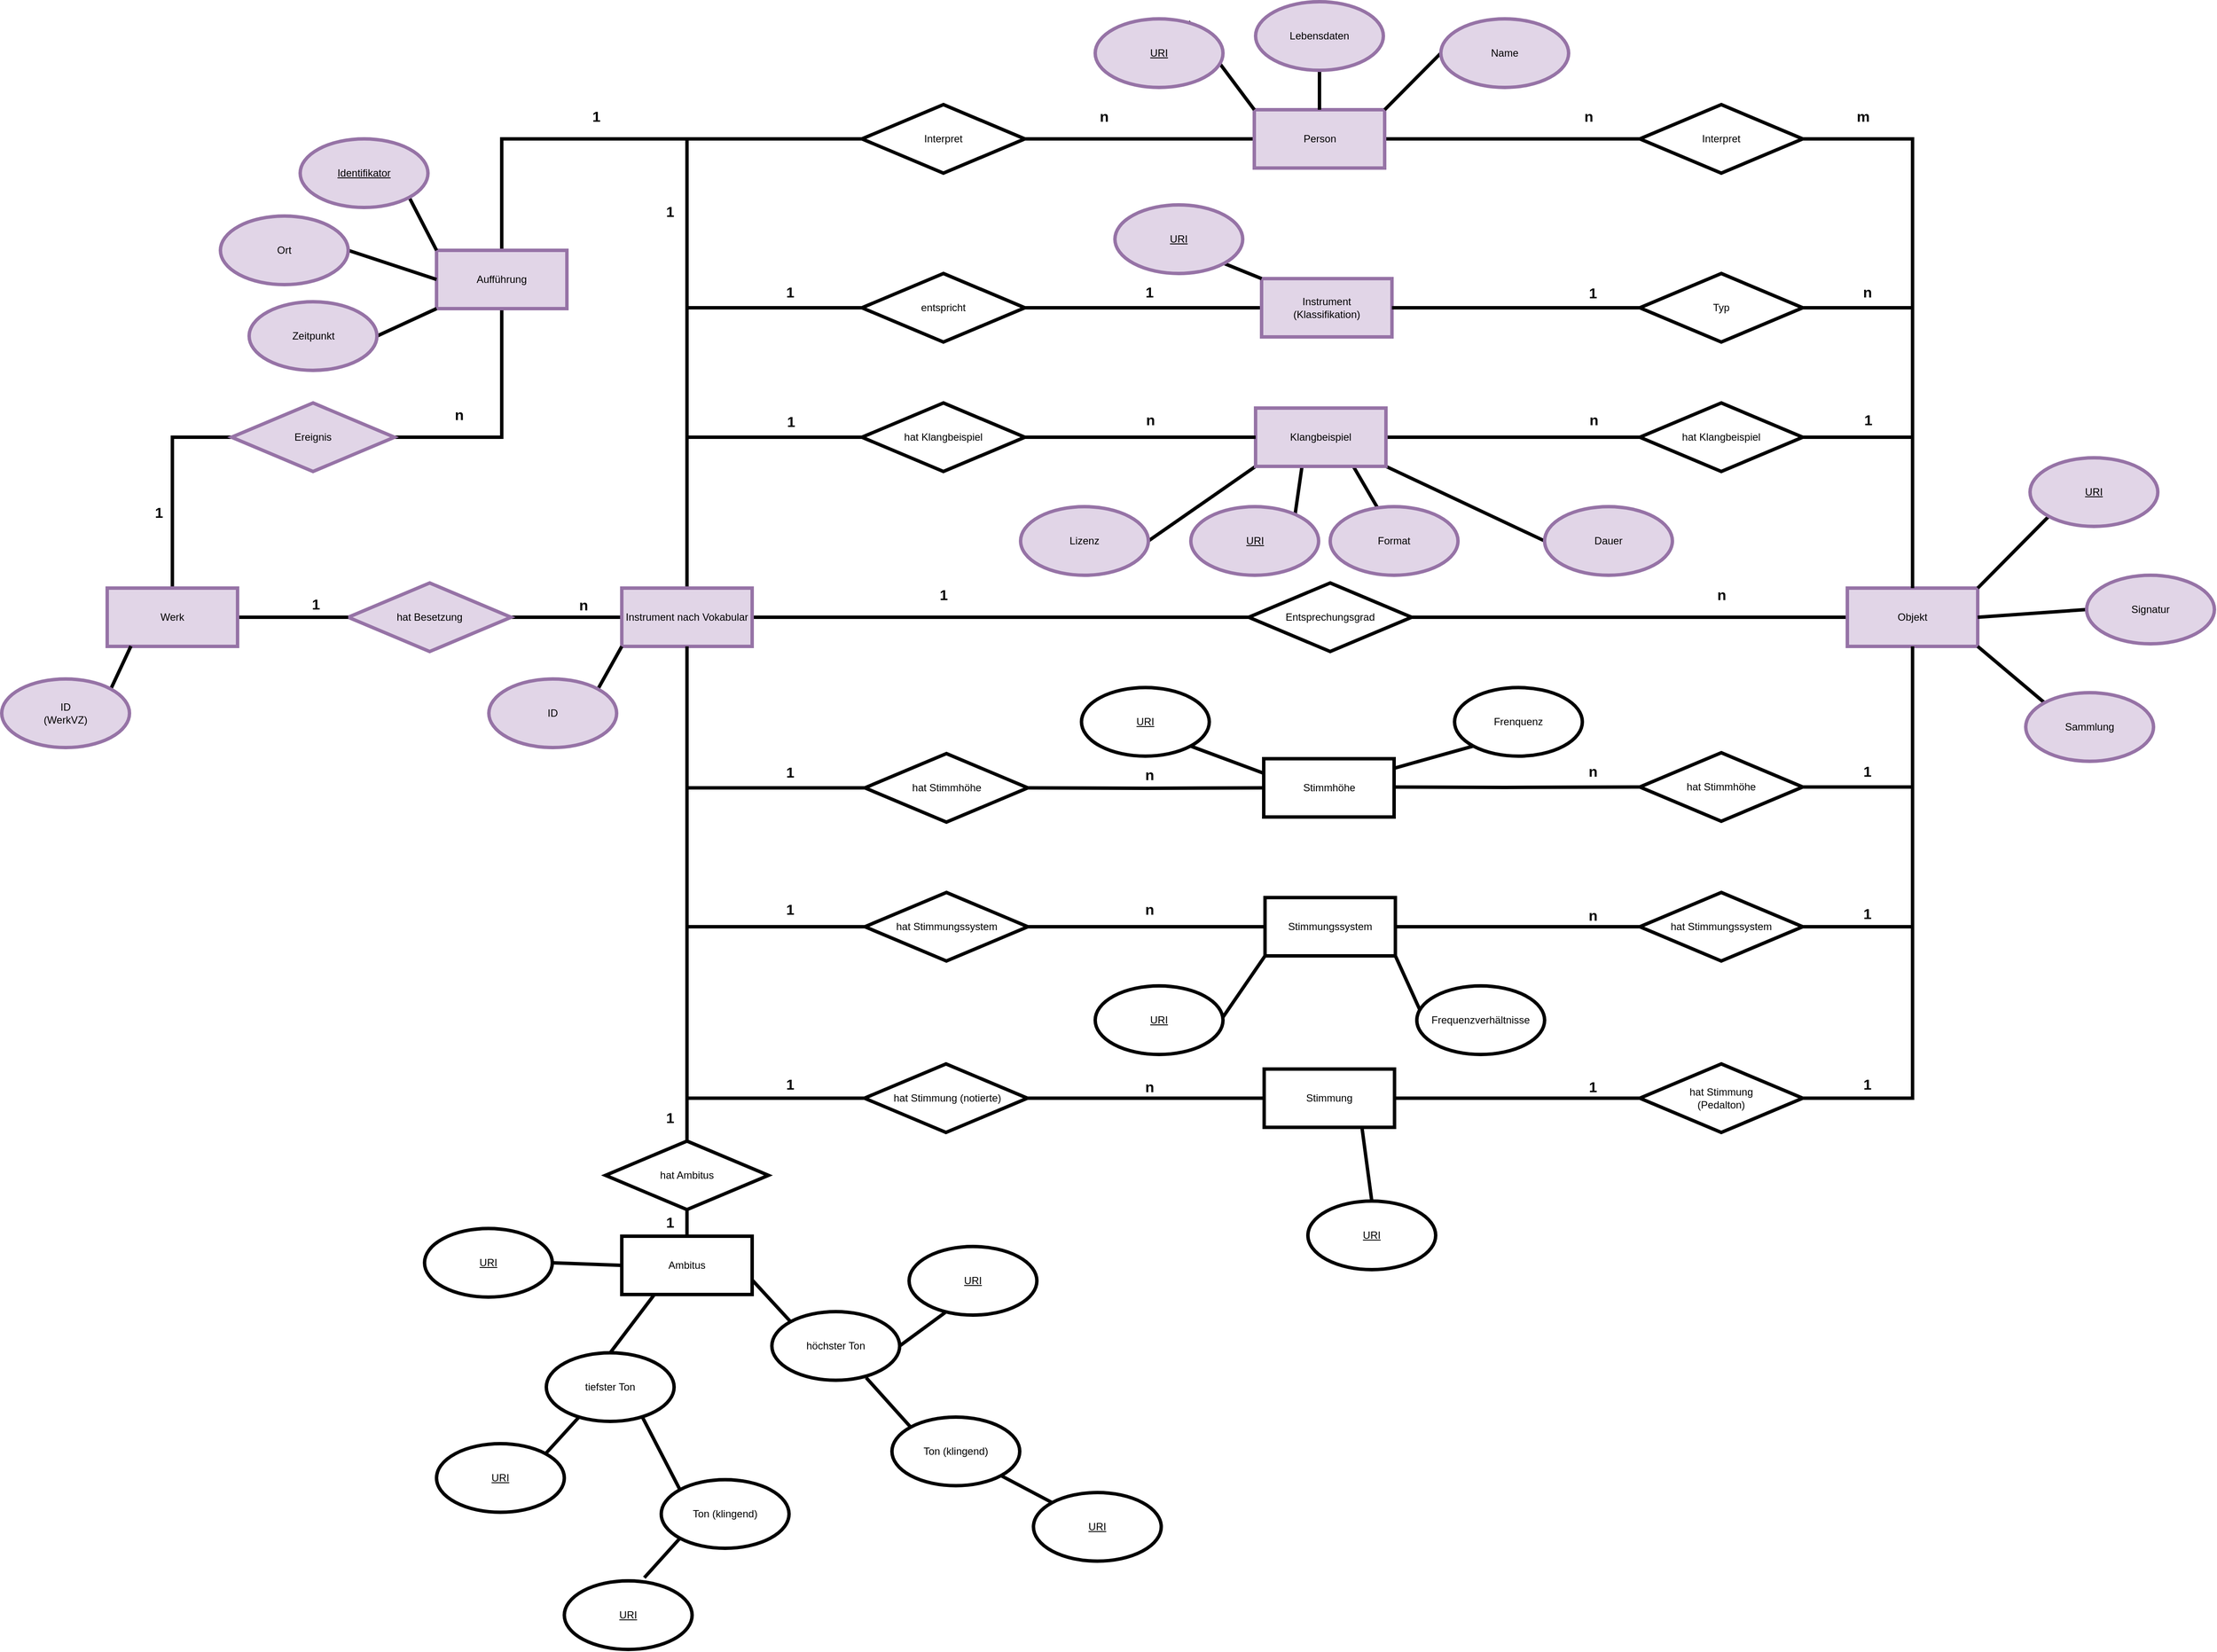 <mxfile version="13.5.8" type="device"><diagram id="0" name="Page-1"><mxGraphModel dx="1773" dy="1797" grid="1" gridSize="10" guides="1" tooltips="1" connect="1" arrows="0" fold="1" page="1" pageScale="1" pageWidth="827" pageHeight="1169" math="0" shadow="0"><root><mxCell id="0"/><mxCell id="1" parent="0"/><mxCell id="m6ph0pmmL7J3zKuTAGov-68" style="edgeStyle=orthogonalEdgeStyle;rounded=0;orthogonalLoop=1;jettySize=auto;html=1;exitX=1;exitY=0.5;exitDx=0;exitDy=0;entryX=0;entryY=0.5;entryDx=0;entryDy=0;endArrow=none;endFill=0;strokeWidth=4;" parent="1" source="m6ph0pmmL7J3zKuTAGov-38" target="m6ph0pmmL7J3zKuTAGov-53" edge="1"><mxGeometry relative="1" as="geometry"><mxPoint x="216" y="238" as="sourcePoint"/></mxGeometry></mxCell><mxCell id="m6ph0pmmL7J3zKuTAGov-38" value="hat Besetzung" style="rhombus;whiteSpace=wrap;html=1;strokeWidth=4;fillColor=#e1d5e7;strokeColor=#9673a6;" parent="1" vertex="1"><mxGeometry x="-134" y="198" width="190" height="80" as="geometry"/></mxCell><mxCell id="m6ph0pmmL7J3zKuTAGov-72" style="edgeStyle=orthogonalEdgeStyle;rounded=0;orthogonalLoop=1;jettySize=auto;html=1;exitX=1;exitY=0.5;exitDx=0;exitDy=0;entryX=0;entryY=0.5;entryDx=0;entryDy=0;endArrow=none;endFill=0;strokeWidth=4;" parent="1" source="m6ph0pmmL7J3zKuTAGov-44" target="m6ph0pmmL7J3zKuTAGov-56" edge="1"><mxGeometry relative="1" as="geometry"/></mxCell><mxCell id="m6ph0pmmL7J3zKuTAGov-44" value="Interpret" style="rhombus;whiteSpace=wrap;html=1;strokeWidth=4;" parent="1" vertex="1"><mxGeometry x="465" y="-360" width="190" height="80" as="geometry"/></mxCell><mxCell id="m6ph0pmmL7J3zKuTAGov-74" style="edgeStyle=orthogonalEdgeStyle;rounded=0;orthogonalLoop=1;jettySize=auto;html=1;exitX=1;exitY=0.5;exitDx=0;exitDy=0;entryX=0;entryY=0.5;entryDx=0;entryDy=0;endArrow=none;endFill=0;strokeWidth=4;" parent="1" source="m6ph0pmmL7J3zKuTAGov-46" target="m6ph0pmmL7J3zKuTAGov-52" edge="1"><mxGeometry relative="1" as="geometry"/></mxCell><mxCell id="m6ph0pmmL7J3zKuTAGov-46" value="entspricht" style="rhombus;whiteSpace=wrap;html=1;strokeWidth=4;" parent="1" vertex="1"><mxGeometry x="465" y="-163" width="190" height="80" as="geometry"/></mxCell><mxCell id="m6ph0pmmL7J3zKuTAGov-62" style="edgeStyle=orthogonalEdgeStyle;rounded=0;orthogonalLoop=1;jettySize=auto;html=1;exitX=0;exitY=0.5;exitDx=0;exitDy=0;entryX=1;entryY=0.5;entryDx=0;entryDy=0;endArrow=none;endFill=0;strokeWidth=4;" parent="1" source="m6ph0pmmL7J3zKuTAGov-47" target="m6ph0pmmL7J3zKuTAGov-53" edge="1"><mxGeometry relative="1" as="geometry"/></mxCell><mxCell id="m6ph0pmmL7J3zKuTAGov-63" style="edgeStyle=orthogonalEdgeStyle;rounded=0;orthogonalLoop=1;jettySize=auto;html=1;exitX=1;exitY=0.5;exitDx=0;exitDy=0;entryX=0;entryY=0.5;entryDx=0;entryDy=0;endArrow=none;endFill=0;strokeWidth=4;" parent="1" source="m6ph0pmmL7J3zKuTAGov-47" target="m6ph0pmmL7J3zKuTAGov-51" edge="1"><mxGeometry relative="1" as="geometry"><mxPoint x="1333" y="238" as="sourcePoint"/></mxGeometry></mxCell><mxCell id="m6ph0pmmL7J3zKuTAGov-47" value="Entsprechungsgrad" style="rhombus;whiteSpace=wrap;html=1;strokeWidth=4;" parent="1" vertex="1"><mxGeometry x="916" y="198" width="190" height="80" as="geometry"/></mxCell><mxCell id="m6ph0pmmL7J3zKuTAGov-67" style="edgeStyle=orthogonalEdgeStyle;rounded=0;orthogonalLoop=1;jettySize=auto;html=1;exitX=1;exitY=0.5;exitDx=0;exitDy=0;entryX=0;entryY=0.5;entryDx=0;entryDy=0;endArrow=none;endFill=0;strokeWidth=4;" parent="1" source="m6ph0pmmL7J3zKuTAGov-50" target="m6ph0pmmL7J3zKuTAGov-38" edge="1"><mxGeometry relative="1" as="geometry"/></mxCell><mxCell id="Y8khc2EA3Mad9_BCeof_-4" style="edgeStyle=orthogonalEdgeStyle;rounded=0;orthogonalLoop=1;jettySize=auto;html=1;exitX=0.5;exitY=0;exitDx=0;exitDy=0;entryX=0;entryY=0.5;entryDx=0;entryDy=0;endArrow=none;endFill=0;strokeWidth=4;" parent="1" source="m6ph0pmmL7J3zKuTAGov-50" target="Y8khc2EA3Mad9_BCeof_-1" edge="1"><mxGeometry relative="1" as="geometry"/></mxCell><mxCell id="m6ph0pmmL7J3zKuTAGov-50" value="Werk" style="rounded=0;whiteSpace=wrap;html=1;strokeWidth=4;fillColor=#e1d5e7;strokeColor=#9673a6;" parent="1" vertex="1"><mxGeometry x="-415" y="204" width="152" height="68" as="geometry"/></mxCell><mxCell id="m6ph0pmmL7J3zKuTAGov-69" style="edgeStyle=orthogonalEdgeStyle;rounded=0;orthogonalLoop=1;jettySize=auto;html=1;exitX=0.5;exitY=0;exitDx=0;exitDy=0;entryX=1;entryY=0.5;entryDx=0;entryDy=0;endArrow=none;endFill=0;strokeWidth=4;" parent="1" source="m6ph0pmmL7J3zKuTAGov-51" target="m6ph0pmmL7J3zKuTAGov-55" edge="1"><mxGeometry relative="1" as="geometry"/></mxCell><mxCell id="m6ph0pmmL7J3zKuTAGov-51" value="Objekt" style="rounded=0;whiteSpace=wrap;html=1;strokeWidth=4;fillColor=#E1D5E7;strokeColor=#9673A6;" parent="1" vertex="1"><mxGeometry x="1614" y="204" width="152" height="68" as="geometry"/></mxCell><mxCell id="m6ph0pmmL7J3zKuTAGov-52" value="Instrument &lt;br&gt;(Klassifikation)" style="rounded=0;whiteSpace=wrap;html=1;strokeWidth=4;fillColor=#e1d5e7;strokeColor=#9673a6;" parent="1" vertex="1"><mxGeometry x="931" y="-157" width="152" height="68" as="geometry"/></mxCell><mxCell id="m6ph0pmmL7J3zKuTAGov-71" style="edgeStyle=orthogonalEdgeStyle;rounded=0;orthogonalLoop=1;jettySize=auto;html=1;exitX=0.5;exitY=0;exitDx=0;exitDy=0;entryX=0;entryY=0.5;entryDx=0;entryDy=0;endArrow=none;endFill=0;strokeWidth=4;" parent="1" source="m6ph0pmmL7J3zKuTAGov-53" target="m6ph0pmmL7J3zKuTAGov-44" edge="1"><mxGeometry relative="1" as="geometry"/></mxCell><mxCell id="m6ph0pmmL7J3zKuTAGov-73" style="edgeStyle=orthogonalEdgeStyle;rounded=0;orthogonalLoop=1;jettySize=auto;html=1;exitX=0.5;exitY=0;exitDx=0;exitDy=0;endArrow=none;endFill=0;entryX=0;entryY=0.5;entryDx=0;entryDy=0;strokeWidth=4;" parent="1" source="m6ph0pmmL7J3zKuTAGov-53" target="m6ph0pmmL7J3zKuTAGov-46" edge="1"><mxGeometry relative="1" as="geometry"><mxPoint x="299" y="61" as="targetPoint"/></mxGeometry></mxCell><mxCell id="m6ph0pmmL7J3zKuTAGov-75" style="edgeStyle=orthogonalEdgeStyle;rounded=0;orthogonalLoop=1;jettySize=auto;html=1;exitX=0.5;exitY=0;exitDx=0;exitDy=0;entryX=0;entryY=0.5;entryDx=0;entryDy=0;endArrow=none;endFill=0;strokeWidth=4;" parent="1" source="m6ph0pmmL7J3zKuTAGov-53" target="m6ph0pmmL7J3zKuTAGov-59" edge="1"><mxGeometry relative="1" as="geometry"/></mxCell><mxCell id="m6ph0pmmL7J3zKuTAGov-92" style="edgeStyle=orthogonalEdgeStyle;rounded=0;orthogonalLoop=1;jettySize=auto;html=1;exitX=0.5;exitY=1;exitDx=0;exitDy=0;entryX=0;entryY=0.5;entryDx=0;entryDy=0;endArrow=none;endFill=0;strokeWidth=4;" parent="1" source="m6ph0pmmL7J3zKuTAGov-53" target="m6ph0pmmL7J3zKuTAGov-88" edge="1"><mxGeometry relative="1" as="geometry"/></mxCell><mxCell id="m6ph0pmmL7J3zKuTAGov-103" style="edgeStyle=orthogonalEdgeStyle;rounded=0;orthogonalLoop=1;jettySize=auto;html=1;exitX=0.5;exitY=1;exitDx=0;exitDy=0;entryX=0;entryY=0.5;entryDx=0;entryDy=0;endArrow=none;endFill=0;strokeWidth=4;" parent="1" source="m6ph0pmmL7J3zKuTAGov-53" target="m6ph0pmmL7J3zKuTAGov-91" edge="1"><mxGeometry relative="1" as="geometry"/></mxCell><mxCell id="m6ph0pmmL7J3zKuTAGov-53" value="Instrument nach Vokabular" style="rounded=0;whiteSpace=wrap;html=1;strokeWidth=4;fillColor=#e1d5e7;strokeColor=#9673a6;" parent="1" vertex="1"><mxGeometry x="185" y="204" width="152" height="68" as="geometry"/></mxCell><mxCell id="m6ph0pmmL7J3zKuTAGov-70" style="edgeStyle=orthogonalEdgeStyle;rounded=0;orthogonalLoop=1;jettySize=auto;html=1;exitX=0;exitY=0.5;exitDx=0;exitDy=0;entryX=1;entryY=0.5;entryDx=0;entryDy=0;endArrow=none;endFill=0;strokeWidth=4;" parent="1" source="m6ph0pmmL7J3zKuTAGov-55" target="m6ph0pmmL7J3zKuTAGov-56" edge="1"><mxGeometry relative="1" as="geometry"/></mxCell><mxCell id="m6ph0pmmL7J3zKuTAGov-55" value="Interpret" style="rhombus;whiteSpace=wrap;html=1;strokeWidth=4;" parent="1" vertex="1"><mxGeometry x="1372" y="-360" width="190" height="80" as="geometry"/></mxCell><mxCell id="m6ph0pmmL7J3zKuTAGov-56" value="Person" style="rounded=0;whiteSpace=wrap;html=1;strokeWidth=4;fillColor=#e1d5e7;strokeColor=#9673a6;" parent="1" vertex="1"><mxGeometry x="922.5" y="-354" width="152" height="68" as="geometry"/></mxCell><mxCell id="m6ph0pmmL7J3zKuTAGov-65" style="edgeStyle=orthogonalEdgeStyle;rounded=0;orthogonalLoop=1;jettySize=auto;html=1;exitX=1;exitY=0.5;exitDx=0;exitDy=0;entryX=0;entryY=0.5;entryDx=0;entryDy=0;endArrow=none;endFill=0;strokeWidth=4;" parent="1" source="m6ph0pmmL7J3zKuTAGov-57" target="m6ph0pmmL7J3zKuTAGov-58" edge="1"><mxGeometry relative="1" as="geometry"/></mxCell><mxCell id="m6ph0pmmL7J3zKuTAGov-152" style="rounded=0;orthogonalLoop=1;jettySize=auto;html=1;exitX=0;exitY=1;exitDx=0;exitDy=0;entryX=1;entryY=0.5;entryDx=0;entryDy=0;endArrow=none;endFill=0;strokeWidth=4;" parent="1" source="m6ph0pmmL7J3zKuTAGov-57" target="m6ph0pmmL7J3zKuTAGov-151" edge="1"><mxGeometry relative="1" as="geometry"/></mxCell><mxCell id="m6ph0pmmL7J3zKuTAGov-153" style="rounded=0;orthogonalLoop=1;jettySize=auto;html=1;exitX=0.355;exitY=1.015;exitDx=0;exitDy=0;entryX=0.815;entryY=0.125;entryDx=0;entryDy=0;endArrow=none;endFill=0;strokeWidth=4;entryPerimeter=0;exitPerimeter=0;" parent="1" source="m6ph0pmmL7J3zKuTAGov-57" target="m6ph0pmmL7J3zKuTAGov-120" edge="1"><mxGeometry relative="1" as="geometry"/></mxCell><mxCell id="m6ph0pmmL7J3zKuTAGov-154" style="rounded=0;orthogonalLoop=1;jettySize=auto;html=1;exitX=0.75;exitY=1;exitDx=0;exitDy=0;endArrow=none;endFill=0;strokeWidth=4;entryX=0.369;entryY=0.013;entryDx=0;entryDy=0;entryPerimeter=0;" parent="1" source="m6ph0pmmL7J3zKuTAGov-57" target="m6ph0pmmL7J3zKuTAGov-150" edge="1"><mxGeometry relative="1" as="geometry"><mxPoint x="1033" y="-127" as="targetPoint"/></mxGeometry></mxCell><mxCell id="m6ph0pmmL7J3zKuTAGov-155" style="rounded=0;orthogonalLoop=1;jettySize=auto;html=1;exitX=1;exitY=1;exitDx=0;exitDy=0;entryX=0;entryY=0.5;entryDx=0;entryDy=0;endArrow=none;endFill=0;strokeWidth=4;" parent="1" source="m6ph0pmmL7J3zKuTAGov-57" target="m6ph0pmmL7J3zKuTAGov-121" edge="1"><mxGeometry relative="1" as="geometry"/></mxCell><mxCell id="m6ph0pmmL7J3zKuTAGov-57" value="Klangbeispiel" style="rounded=0;whiteSpace=wrap;html=1;strokeWidth=4;fillColor=#e1d5e7;strokeColor=#9673a6;" parent="1" vertex="1"><mxGeometry x="924" y="-6" width="152" height="68" as="geometry"/></mxCell><mxCell id="m6ph0pmmL7J3zKuTAGov-66" style="edgeStyle=orthogonalEdgeStyle;rounded=0;orthogonalLoop=1;jettySize=auto;html=1;exitX=1;exitY=0.5;exitDx=0;exitDy=0;entryX=0.5;entryY=0;entryDx=0;entryDy=0;endArrow=none;endFill=0;strokeWidth=4;" parent="1" source="m6ph0pmmL7J3zKuTAGov-58" target="m6ph0pmmL7J3zKuTAGov-51" edge="1"><mxGeometry relative="1" as="geometry"><mxPoint x="1725" y="125" as="targetPoint"/></mxGeometry></mxCell><mxCell id="m6ph0pmmL7J3zKuTAGov-58" value="hat Klangbeispiel" style="rhombus;whiteSpace=wrap;html=1;strokeWidth=4;" parent="1" vertex="1"><mxGeometry x="1372" y="-12" width="190" height="80" as="geometry"/></mxCell><mxCell id="m6ph0pmmL7J3zKuTAGov-76" style="edgeStyle=orthogonalEdgeStyle;rounded=0;orthogonalLoop=1;jettySize=auto;html=1;exitX=1;exitY=0.5;exitDx=0;exitDy=0;entryX=0;entryY=0.5;entryDx=0;entryDy=0;endArrow=none;endFill=0;strokeWidth=4;" parent="1" source="m6ph0pmmL7J3zKuTAGov-59" target="m6ph0pmmL7J3zKuTAGov-57" edge="1"><mxGeometry relative="1" as="geometry"/></mxCell><mxCell id="m6ph0pmmL7J3zKuTAGov-59" value="hat Klangbeispiel" style="rhombus;whiteSpace=wrap;html=1;strokeWidth=4;" parent="1" vertex="1"><mxGeometry x="465" y="-12" width="190" height="80" as="geometry"/></mxCell><mxCell id="m6ph0pmmL7J3zKuTAGov-78" style="edgeStyle=orthogonalEdgeStyle;rounded=0;orthogonalLoop=1;jettySize=auto;html=1;exitX=1;exitY=0.5;exitDx=0;exitDy=0;entryX=0.5;entryY=0;entryDx=0;entryDy=0;endArrow=none;endFill=0;strokeWidth=4;" parent="1" source="m6ph0pmmL7J3zKuTAGov-77" target="m6ph0pmmL7J3zKuTAGov-51" edge="1"><mxGeometry relative="1" as="geometry"/></mxCell><mxCell id="m6ph0pmmL7J3zKuTAGov-79" style="rounded=0;orthogonalLoop=1;jettySize=auto;html=1;exitX=0;exitY=0.5;exitDx=0;exitDy=0;entryX=1;entryY=0.5;entryDx=0;entryDy=0;endArrow=none;endFill=0;edgeStyle=orthogonalEdgeStyle;strokeWidth=4;" parent="1" source="m6ph0pmmL7J3zKuTAGov-77" target="m6ph0pmmL7J3zKuTAGov-52" edge="1"><mxGeometry relative="1" as="geometry"/></mxCell><mxCell id="m6ph0pmmL7J3zKuTAGov-77" value="Typ" style="rhombus;whiteSpace=wrap;html=1;strokeWidth=4;" parent="1" vertex="1"><mxGeometry x="1372" y="-163" width="190" height="80" as="geometry"/></mxCell><mxCell id="m6ph0pmmL7J3zKuTAGov-81" value="Ambitus" style="rounded=0;whiteSpace=wrap;html=1;strokeWidth=4;" parent="1" vertex="1"><mxGeometry x="185" y="960" width="152" height="68" as="geometry"/></mxCell><mxCell id="m6ph0pmmL7J3zKuTAGov-101" style="edgeStyle=orthogonalEdgeStyle;rounded=0;orthogonalLoop=1;jettySize=auto;html=1;exitX=1;exitY=0.5;exitDx=0;exitDy=0;entryX=0;entryY=0.5;entryDx=0;entryDy=0;endArrow=none;endFill=0;strokeWidth=4;" parent="1" source="m6ph0pmmL7J3zKuTAGov-82" target="m6ph0pmmL7J3zKuTAGov-100" edge="1"><mxGeometry relative="1" as="geometry"/></mxCell><mxCell id="m6ph0pmmL7J3zKuTAGov-82" value="Stimmungssystem" style="rounded=0;whiteSpace=wrap;html=1;strokeWidth=4;" parent="1" vertex="1"><mxGeometry x="935" y="565" width="152" height="68" as="geometry"/></mxCell><mxCell id="m6ph0pmmL7J3zKuTAGov-94" style="edgeStyle=orthogonalEdgeStyle;rounded=0;orthogonalLoop=1;jettySize=auto;html=1;exitX=1;exitY=0.5;exitDx=0;exitDy=0;endArrow=none;endFill=0;strokeWidth=4;entryX=0;entryY=0.5;entryDx=0;entryDy=0;" parent="1" target="m6ph0pmmL7J3zKuTAGov-89" edge="1"><mxGeometry relative="1" as="geometry"><mxPoint x="1056.25" y="436" as="sourcePoint"/><mxPoint x="1342.75" y="403" as="targetPoint"/></mxGeometry></mxCell><mxCell id="m6ph0pmmL7J3zKuTAGov-83" value="Stimmhöhe" style="rounded=0;whiteSpace=wrap;html=1;strokeWidth=4;" parent="1" vertex="1"><mxGeometry x="933.5" y="403" width="152" height="68" as="geometry"/></mxCell><mxCell id="m6ph0pmmL7J3zKuTAGov-110" style="edgeStyle=orthogonalEdgeStyle;rounded=0;orthogonalLoop=1;jettySize=auto;html=1;exitX=0.5;exitY=0;exitDx=0;exitDy=0;entryX=0.5;entryY=1;entryDx=0;entryDy=0;endArrow=none;endFill=0;strokeWidth=4;" parent="1" source="m6ph0pmmL7J3zKuTAGov-87" target="m6ph0pmmL7J3zKuTAGov-53" edge="1"><mxGeometry relative="1" as="geometry"><mxPoint x="263" y="582" as="sourcePoint"/></mxGeometry></mxCell><mxCell id="m6ph0pmmL7J3zKuTAGov-111" style="edgeStyle=orthogonalEdgeStyle;rounded=0;orthogonalLoop=1;jettySize=auto;html=1;exitX=0.5;exitY=1;exitDx=0;exitDy=0;entryX=0.5;entryY=0;entryDx=0;entryDy=0;endArrow=none;endFill=0;strokeWidth=4;" parent="1" source="m6ph0pmmL7J3zKuTAGov-87" target="m6ph0pmmL7J3zKuTAGov-81" edge="1"><mxGeometry relative="1" as="geometry"><mxPoint x="261" y="916" as="sourcePoint"/></mxGeometry></mxCell><mxCell id="m6ph0pmmL7J3zKuTAGov-87" value="hat Ambitus" style="rhombus;whiteSpace=wrap;html=1;strokeWidth=4;" parent="1" vertex="1"><mxGeometry x="166" y="849" width="190" height="80" as="geometry"/></mxCell><mxCell id="m6ph0pmmL7J3zKuTAGov-93" style="edgeStyle=orthogonalEdgeStyle;rounded=0;orthogonalLoop=1;jettySize=auto;html=1;exitX=1;exitY=0.5;exitDx=0;exitDy=0;entryX=0;entryY=0.5;entryDx=0;entryDy=0;endArrow=none;endFill=0;strokeWidth=4;" parent="1" target="m6ph0pmmL7J3zKuTAGov-83" edge="1"><mxGeometry relative="1" as="geometry"><mxPoint x="658.5" y="437" as="sourcePoint"/></mxGeometry></mxCell><mxCell id="m6ph0pmmL7J3zKuTAGov-88" value="hat Stimmhöhe" style="rhombus;whiteSpace=wrap;html=1;strokeWidth=4;" parent="1" vertex="1"><mxGeometry x="468.5" y="397" width="190" height="80" as="geometry"/></mxCell><mxCell id="m6ph0pmmL7J3zKuTAGov-95" style="edgeStyle=orthogonalEdgeStyle;rounded=0;orthogonalLoop=1;jettySize=auto;html=1;exitX=1;exitY=0.5;exitDx=0;exitDy=0;entryX=0.5;entryY=1;entryDx=0;entryDy=0;endArrow=none;endFill=0;strokeWidth=4;" parent="1" source="m6ph0pmmL7J3zKuTAGov-89" target="m6ph0pmmL7J3zKuTAGov-51" edge="1"><mxGeometry relative="1" as="geometry"/></mxCell><mxCell id="m6ph0pmmL7J3zKuTAGov-89" value="hat Stimmhöhe" style="rhombus;whiteSpace=wrap;html=1;strokeWidth=4;" parent="1" vertex="1"><mxGeometry x="1372" y="396" width="190" height="80" as="geometry"/></mxCell><mxCell id="m6ph0pmmL7J3zKuTAGov-108" style="edgeStyle=orthogonalEdgeStyle;rounded=0;orthogonalLoop=1;jettySize=auto;html=1;exitX=1;exitY=0.5;exitDx=0;exitDy=0;entryX=0;entryY=0.5;entryDx=0;entryDy=0;endArrow=none;endFill=0;strokeWidth=4;" parent="1" source="m6ph0pmmL7J3zKuTAGov-90" target="m6ph0pmmL7J3zKuTAGov-105" edge="1"><mxGeometry relative="1" as="geometry"/></mxCell><mxCell id="m6ph0pmmL7J3zKuTAGov-90" value="Stimmung" style="rounded=0;whiteSpace=wrap;html=1;strokeWidth=4;" parent="1" vertex="1"><mxGeometry x="934" y="765" width="152" height="68" as="geometry"/></mxCell><mxCell id="m6ph0pmmL7J3zKuTAGov-104" style="edgeStyle=orthogonalEdgeStyle;rounded=0;orthogonalLoop=1;jettySize=auto;html=1;exitX=1;exitY=0.5;exitDx=0;exitDy=0;entryX=0;entryY=0.5;entryDx=0;entryDy=0;endArrow=none;endFill=0;strokeWidth=4;" parent="1" source="m6ph0pmmL7J3zKuTAGov-91" target="m6ph0pmmL7J3zKuTAGov-90" edge="1"><mxGeometry relative="1" as="geometry"/></mxCell><mxCell id="m6ph0pmmL7J3zKuTAGov-91" value="&amp;nbsp;hat Stimmung (notierte)" style="rhombus;whiteSpace=wrap;html=1;strokeWidth=4;" parent="1" vertex="1"><mxGeometry x="468" y="759" width="190" height="80" as="geometry"/></mxCell><mxCell id="m6ph0pmmL7J3zKuTAGov-97" style="edgeStyle=orthogonalEdgeStyle;rounded=0;orthogonalLoop=1;jettySize=auto;html=1;exitX=0;exitY=0.5;exitDx=0;exitDy=0;entryX=0.5;entryY=1;entryDx=0;entryDy=0;endArrow=none;endFill=0;strokeWidth=4;" parent="1" source="m6ph0pmmL7J3zKuTAGov-96" target="m6ph0pmmL7J3zKuTAGov-53" edge="1"><mxGeometry relative="1" as="geometry"/></mxCell><mxCell id="m6ph0pmmL7J3zKuTAGov-98" style="edgeStyle=orthogonalEdgeStyle;rounded=0;orthogonalLoop=1;jettySize=auto;html=1;exitX=1;exitY=0.5;exitDx=0;exitDy=0;entryX=0;entryY=0.5;entryDx=0;entryDy=0;endArrow=none;endFill=0;strokeWidth=4;" parent="1" source="m6ph0pmmL7J3zKuTAGov-96" target="m6ph0pmmL7J3zKuTAGov-82" edge="1"><mxGeometry relative="1" as="geometry"/></mxCell><mxCell id="m6ph0pmmL7J3zKuTAGov-96" value="hat Stimmungssystem" style="rhombus;whiteSpace=wrap;html=1;strokeWidth=4;" parent="1" vertex="1"><mxGeometry x="468.5" y="559" width="190" height="80" as="geometry"/></mxCell><mxCell id="m6ph0pmmL7J3zKuTAGov-102" style="edgeStyle=orthogonalEdgeStyle;rounded=0;orthogonalLoop=1;jettySize=auto;html=1;exitX=1;exitY=0.5;exitDx=0;exitDy=0;entryX=0.5;entryY=1;entryDx=0;entryDy=0;endArrow=none;endFill=0;strokeWidth=4;" parent="1" source="m6ph0pmmL7J3zKuTAGov-100" target="m6ph0pmmL7J3zKuTAGov-51" edge="1"><mxGeometry relative="1" as="geometry"/></mxCell><mxCell id="m6ph0pmmL7J3zKuTAGov-100" value="hat Stimmungssystem" style="rhombus;whiteSpace=wrap;html=1;strokeWidth=4;" parent="1" vertex="1"><mxGeometry x="1372" y="559" width="190" height="80" as="geometry"/></mxCell><mxCell id="m6ph0pmmL7J3zKuTAGov-109" style="edgeStyle=orthogonalEdgeStyle;rounded=0;orthogonalLoop=1;jettySize=auto;html=1;exitX=1;exitY=0.5;exitDx=0;exitDy=0;entryX=0.5;entryY=1;entryDx=0;entryDy=0;endArrow=none;endFill=0;strokeWidth=4;" parent="1" source="m6ph0pmmL7J3zKuTAGov-105" target="m6ph0pmmL7J3zKuTAGov-51" edge="1"><mxGeometry relative="1" as="geometry"/></mxCell><mxCell id="m6ph0pmmL7J3zKuTAGov-105" value="hat Stimmung&lt;br&gt;(Pedalton)" style="rhombus;whiteSpace=wrap;html=1;strokeWidth=4;" parent="1" vertex="1"><mxGeometry x="1372" y="759" width="190" height="80" as="geometry"/></mxCell><mxCell id="m6ph0pmmL7J3zKuTAGov-120" value="&lt;u&gt;URI&lt;/u&gt;" style="ellipse;whiteSpace=wrap;html=1;strokeWidth=4;fillColor=#e1d5e7;strokeColor=#9673a6;" parent="1" vertex="1"><mxGeometry x="848.5" y="109" width="149" height="80" as="geometry"/></mxCell><mxCell id="m6ph0pmmL7J3zKuTAGov-121" value="Dauer" style="ellipse;whiteSpace=wrap;html=1;strokeWidth=4;fillColor=#e1d5e7;strokeColor=#9673a6;" parent="1" vertex="1"><mxGeometry x="1261" y="109" width="149" height="80" as="geometry"/></mxCell><mxCell id="m6ph0pmmL7J3zKuTAGov-156" style="edgeStyle=none;rounded=0;orthogonalLoop=1;jettySize=auto;html=1;exitX=1;exitY=1;exitDx=0;exitDy=0;entryX=0;entryY=0;entryDx=0;entryDy=0;endArrow=none;endFill=0;strokeWidth=4;" parent="1" source="m6ph0pmmL7J3zKuTAGov-122" target="m6ph0pmmL7J3zKuTAGov-52" edge="1"><mxGeometry relative="1" as="geometry"/></mxCell><mxCell id="m6ph0pmmL7J3zKuTAGov-122" value="&lt;u&gt;URI&lt;/u&gt;" style="ellipse;whiteSpace=wrap;html=1;strokeWidth=4;fillColor=#e1d5e7;strokeColor=#9673a6;" parent="1" vertex="1"><mxGeometry x="760" y="-243" width="149" height="80" as="geometry"/></mxCell><mxCell id="m6ph0pmmL7J3zKuTAGov-167" style="edgeStyle=none;rounded=0;orthogonalLoop=1;jettySize=auto;html=1;exitX=0;exitY=0;exitDx=0;exitDy=0;entryX=1;entryY=1;entryDx=0;entryDy=0;endArrow=none;endFill=0;strokeWidth=4;" parent="1" source="m6ph0pmmL7J3zKuTAGov-124" target="m6ph0pmmL7J3zKuTAGov-51" edge="1"><mxGeometry relative="1" as="geometry"/></mxCell><mxCell id="m6ph0pmmL7J3zKuTAGov-124" value="Sammlung" style="ellipse;whiteSpace=wrap;html=1;strokeWidth=4;strokeColor=#9673A6;fillColor=#E1D5E7;" parent="1" vertex="1"><mxGeometry x="1822" y="326" width="149" height="80" as="geometry"/></mxCell><mxCell id="m6ph0pmmL7J3zKuTAGov-168" style="edgeStyle=none;rounded=0;orthogonalLoop=1;jettySize=auto;html=1;exitX=0;exitY=0.5;exitDx=0;exitDy=0;entryX=1;entryY=0.5;entryDx=0;entryDy=0;endArrow=none;endFill=0;strokeWidth=4;" parent="1" source="m6ph0pmmL7J3zKuTAGov-125" target="m6ph0pmmL7J3zKuTAGov-51" edge="1"><mxGeometry relative="1" as="geometry"/></mxCell><mxCell id="m6ph0pmmL7J3zKuTAGov-125" value="Signatur" style="ellipse;whiteSpace=wrap;html=1;strokeWidth=4;strokeColor=#9673A6;fillColor=#E1D5E7;" parent="1" vertex="1"><mxGeometry x="1893" y="189" width="149" height="80" as="geometry"/></mxCell><mxCell id="m6ph0pmmL7J3zKuTAGov-166" style="edgeStyle=none;rounded=0;orthogonalLoop=1;jettySize=auto;html=1;exitX=0;exitY=1;exitDx=0;exitDy=0;entryX=1;entryY=0;entryDx=0;entryDy=0;endArrow=none;endFill=0;strokeWidth=4;" parent="1" source="m6ph0pmmL7J3zKuTAGov-126" target="m6ph0pmmL7J3zKuTAGov-51" edge="1"><mxGeometry relative="1" as="geometry"/></mxCell><mxCell id="m6ph0pmmL7J3zKuTAGov-126" value="&lt;u&gt;URI&lt;/u&gt;" style="ellipse;whiteSpace=wrap;html=1;strokeWidth=4;strokeColor=#9673A6;fillColor=#E1D5E7;" parent="1" vertex="1"><mxGeometry x="1827" y="52" width="149" height="80" as="geometry"/></mxCell><mxCell id="m6ph0pmmL7J3zKuTAGov-160" style="edgeStyle=none;rounded=0;orthogonalLoop=1;jettySize=auto;html=1;exitX=0;exitY=0.5;exitDx=0;exitDy=0;entryX=1;entryY=0;entryDx=0;entryDy=0;endArrow=none;endFill=0;strokeWidth=4;" parent="1" source="m6ph0pmmL7J3zKuTAGov-127" target="m6ph0pmmL7J3zKuTAGov-56" edge="1"><mxGeometry relative="1" as="geometry"><mxPoint x="1186.238" y="-254.507" as="sourcePoint"/></mxGeometry></mxCell><mxCell id="m6ph0pmmL7J3zKuTAGov-127" value="Name" style="ellipse;whiteSpace=wrap;html=1;strokeWidth=4;fillColor=#e1d5e7;strokeColor=#9673a6;" parent="1" vertex="1"><mxGeometry x="1140" y="-460" width="149" height="80" as="geometry"/></mxCell><mxCell id="m6ph0pmmL7J3zKuTAGov-158" style="edgeStyle=none;rounded=0;orthogonalLoop=1;jettySize=auto;html=1;exitX=0.729;exitY=0.038;exitDx=0;exitDy=0;entryX=0;entryY=0;entryDx=0;entryDy=0;endArrow=none;endFill=0;strokeWidth=4;exitPerimeter=0;" parent="1" source="m6ph0pmmL7J3zKuTAGov-128" target="m6ph0pmmL7J3zKuTAGov-56" edge="1"><mxGeometry relative="1" as="geometry"><mxPoint x="823.762" y="-258.507" as="sourcePoint"/></mxGeometry></mxCell><mxCell id="m6ph0pmmL7J3zKuTAGov-128" value="&lt;u&gt;URI&lt;/u&gt;" style="ellipse;whiteSpace=wrap;html=1;strokeWidth=4;fillColor=#e1d5e7;strokeColor=#9673a6;" parent="1" vertex="1"><mxGeometry x="737" y="-460" width="149" height="80" as="geometry"/></mxCell><mxCell id="m6ph0pmmL7J3zKuTAGov-159" style="edgeStyle=none;rounded=0;orthogonalLoop=1;jettySize=auto;html=1;exitX=0.5;exitY=0;exitDx=0;exitDy=0;entryX=0.5;entryY=0;entryDx=0;entryDy=0;endArrow=none;endFill=0;strokeWidth=4;" parent="1" source="m6ph0pmmL7J3zKuTAGov-129" target="m6ph0pmmL7J3zKuTAGov-56" edge="1"><mxGeometry relative="1" as="geometry"><mxPoint x="1000" y="-266" as="sourcePoint"/></mxGeometry></mxCell><mxCell id="m6ph0pmmL7J3zKuTAGov-129" value="Lebensdaten" style="ellipse;whiteSpace=wrap;html=1;strokeWidth=4;fillColor=#e1d5e7;strokeColor=#9673a6;" parent="1" vertex="1"><mxGeometry x="924" y="-480" width="149" height="80" as="geometry"/></mxCell><mxCell id="m6ph0pmmL7J3zKuTAGov-161" style="edgeStyle=none;rounded=0;orthogonalLoop=1;jettySize=auto;html=1;exitX=1;exitY=1;exitDx=0;exitDy=0;entryX=0;entryY=0.25;entryDx=0;entryDy=0;endArrow=none;endFill=0;strokeWidth=4;" parent="1" source="m6ph0pmmL7J3zKuTAGov-130" target="m6ph0pmmL7J3zKuTAGov-83" edge="1"><mxGeometry relative="1" as="geometry"/></mxCell><mxCell id="m6ph0pmmL7J3zKuTAGov-130" value="&lt;u&gt;URI&lt;/u&gt;" style="ellipse;whiteSpace=wrap;html=1;strokeWidth=4;" parent="1" vertex="1"><mxGeometry x="721" y="320" width="149" height="80" as="geometry"/></mxCell><mxCell id="m6ph0pmmL7J3zKuTAGov-165" style="edgeStyle=none;rounded=0;orthogonalLoop=1;jettySize=auto;html=1;exitX=0;exitY=1;exitDx=0;exitDy=0;entryX=1;entryY=1;entryDx=0;entryDy=0;endArrow=none;endFill=0;strokeWidth=4;" parent="1" source="m6ph0pmmL7J3zKuTAGov-131" target="m6ph0pmmL7J3zKuTAGov-82" edge="1"><mxGeometry relative="1" as="geometry"/></mxCell><mxCell id="m6ph0pmmL7J3zKuTAGov-131" value="Frequenzverhältnisse" style="ellipse;whiteSpace=wrap;html=1;strokeWidth=4;" parent="1" vertex="1"><mxGeometry x="1112" y="668" width="149" height="80" as="geometry"/></mxCell><mxCell id="m6ph0pmmL7J3zKuTAGov-169" style="edgeStyle=none;rounded=0;orthogonalLoop=1;jettySize=auto;html=1;exitX=0.5;exitY=0;exitDx=0;exitDy=0;entryX=0.75;entryY=1;entryDx=0;entryDy=0;endArrow=none;endFill=0;strokeWidth=4;" parent="1" source="m6ph0pmmL7J3zKuTAGov-132" target="m6ph0pmmL7J3zKuTAGov-90" edge="1"><mxGeometry relative="1" as="geometry"/></mxCell><mxCell id="m6ph0pmmL7J3zKuTAGov-132" value="&lt;u&gt;URI&lt;/u&gt;" style="ellipse;whiteSpace=wrap;html=1;strokeWidth=4;" parent="1" vertex="1"><mxGeometry x="985" y="919" width="149" height="80" as="geometry"/></mxCell><mxCell id="m6ph0pmmL7J3zKuTAGov-162" style="edgeStyle=none;rounded=0;orthogonalLoop=1;jettySize=auto;html=1;exitX=0;exitY=1;exitDx=0;exitDy=0;entryX=1.003;entryY=0.162;entryDx=0;entryDy=0;entryPerimeter=0;endArrow=none;endFill=0;strokeWidth=4;" parent="1" source="m6ph0pmmL7J3zKuTAGov-136" target="m6ph0pmmL7J3zKuTAGov-83" edge="1"><mxGeometry relative="1" as="geometry"/></mxCell><mxCell id="m6ph0pmmL7J3zKuTAGov-136" value="Frenquenz" style="ellipse;whiteSpace=wrap;html=1;strokeWidth=4;" parent="1" vertex="1"><mxGeometry x="1156" y="320" width="149" height="80" as="geometry"/></mxCell><mxCell id="m6ph0pmmL7J3zKuTAGov-163" style="edgeStyle=none;rounded=0;orthogonalLoop=1;jettySize=auto;html=1;exitX=1;exitY=1;exitDx=0;exitDy=0;entryX=0;entryY=1;entryDx=0;entryDy=0;endArrow=none;endFill=0;strokeWidth=4;" parent="1" source="m6ph0pmmL7J3zKuTAGov-137" target="m6ph0pmmL7J3zKuTAGov-82" edge="1"><mxGeometry relative="1" as="geometry"/></mxCell><mxCell id="m6ph0pmmL7J3zKuTAGov-137" value="&lt;u&gt;URI&lt;/u&gt;" style="ellipse;whiteSpace=wrap;html=1;strokeWidth=4;" parent="1" vertex="1"><mxGeometry x="737" y="668" width="149" height="80" as="geometry"/></mxCell><mxCell id="m6ph0pmmL7J3zKuTAGov-172" style="edgeStyle=none;rounded=0;orthogonalLoop=1;jettySize=auto;html=1;exitX=0.5;exitY=0;exitDx=0;exitDy=0;entryX=0.25;entryY=1;entryDx=0;entryDy=0;endArrow=none;endFill=0;strokeWidth=4;" parent="1" source="m6ph0pmmL7J3zKuTAGov-140" target="m6ph0pmmL7J3zKuTAGov-81" edge="1"><mxGeometry relative="1" as="geometry"/></mxCell><mxCell id="m6ph0pmmL7J3zKuTAGov-140" value="tiefster Ton" style="ellipse;whiteSpace=wrap;html=1;strokeWidth=4;" parent="1" vertex="1"><mxGeometry x="97" y="1096" width="149" height="80" as="geometry"/></mxCell><mxCell id="m6ph0pmmL7J3zKuTAGov-171" style="edgeStyle=none;rounded=0;orthogonalLoop=1;jettySize=auto;html=1;exitX=1;exitY=0.5;exitDx=0;exitDy=0;entryX=0;entryY=0.5;entryDx=0;entryDy=0;endArrow=none;endFill=0;strokeWidth=4;" parent="1" source="m6ph0pmmL7J3zKuTAGov-141" target="m6ph0pmmL7J3zKuTAGov-81" edge="1"><mxGeometry relative="1" as="geometry"/></mxCell><mxCell id="m6ph0pmmL7J3zKuTAGov-141" value="&lt;u&gt;URI&lt;/u&gt;" style="ellipse;whiteSpace=wrap;html=1;strokeWidth=4;" parent="1" vertex="1"><mxGeometry x="-45" y="951" width="149" height="80" as="geometry"/></mxCell><mxCell id="m6ph0pmmL7J3zKuTAGov-174" style="edgeStyle=none;rounded=0;orthogonalLoop=1;jettySize=auto;html=1;exitX=0;exitY=0;exitDx=0;exitDy=0;entryX=0.752;entryY=0.938;entryDx=0;entryDy=0;entryPerimeter=0;endArrow=none;endFill=0;strokeWidth=4;" parent="1" source="m6ph0pmmL7J3zKuTAGov-142" target="m6ph0pmmL7J3zKuTAGov-140" edge="1"><mxGeometry relative="1" as="geometry"/></mxCell><mxCell id="m6ph0pmmL7J3zKuTAGov-142" value="Ton (klingend)" style="ellipse;whiteSpace=wrap;html=1;strokeWidth=4;" parent="1" vertex="1"><mxGeometry x="231" y="1244" width="149" height="80" as="geometry"/></mxCell><mxCell id="m6ph0pmmL7J3zKuTAGov-143" value="&lt;u&gt;URI&lt;/u&gt;" style="ellipse;whiteSpace=wrap;html=1;strokeWidth=4;" parent="1" vertex="1"><mxGeometry x="520" y="972" width="149" height="80" as="geometry"/></mxCell><mxCell id="m6ph0pmmL7J3zKuTAGov-176" style="edgeStyle=none;rounded=0;orthogonalLoop=1;jettySize=auto;html=1;exitX=0;exitY=0;exitDx=0;exitDy=0;entryX=1;entryY=0.75;entryDx=0;entryDy=0;endArrow=none;endFill=0;strokeWidth=4;" parent="1" source="m6ph0pmmL7J3zKuTAGov-144" target="m6ph0pmmL7J3zKuTAGov-81" edge="1"><mxGeometry relative="1" as="geometry"/></mxCell><mxCell id="m6ph0pmmL7J3zKuTAGov-144" value="höchster Ton" style="ellipse;whiteSpace=wrap;html=1;strokeWidth=4;" parent="1" vertex="1"><mxGeometry x="360" y="1048" width="149" height="80" as="geometry"/></mxCell><mxCell id="m6ph0pmmL7J3zKuTAGov-173" style="edgeStyle=none;rounded=0;orthogonalLoop=1;jettySize=auto;html=1;exitX=1;exitY=0;exitDx=0;exitDy=0;entryX=0.255;entryY=0.938;entryDx=0;entryDy=0;endArrow=none;endFill=0;strokeWidth=4;entryPerimeter=0;" parent="1" source="m6ph0pmmL7J3zKuTAGov-145" target="m6ph0pmmL7J3zKuTAGov-140" edge="1"><mxGeometry relative="1" as="geometry"/></mxCell><mxCell id="m6ph0pmmL7J3zKuTAGov-145" value="&lt;u&gt;URI&lt;/u&gt;" style="ellipse;whiteSpace=wrap;html=1;strokeWidth=4;" parent="1" vertex="1"><mxGeometry x="-31" y="1202" width="149" height="80" as="geometry"/></mxCell><mxCell id="m6ph0pmmL7J3zKuTAGov-177" style="edgeStyle=none;rounded=0;orthogonalLoop=1;jettySize=auto;html=1;exitX=0;exitY=0;exitDx=0;exitDy=0;entryX=0.738;entryY=0.963;entryDx=0;entryDy=0;entryPerimeter=0;endArrow=none;endFill=0;strokeWidth=4;" parent="1" source="m6ph0pmmL7J3zKuTAGov-146" target="m6ph0pmmL7J3zKuTAGov-144" edge="1"><mxGeometry relative="1" as="geometry"/></mxCell><mxCell id="m6ph0pmmL7J3zKuTAGov-178" style="edgeStyle=none;rounded=0;orthogonalLoop=1;jettySize=auto;html=1;exitX=1;exitY=0.5;exitDx=0;exitDy=0;entryX=0.282;entryY=0.963;entryDx=0;entryDy=0;entryPerimeter=0;endArrow=none;endFill=0;strokeWidth=4;" parent="1" source="m6ph0pmmL7J3zKuTAGov-144" target="m6ph0pmmL7J3zKuTAGov-143" edge="1"><mxGeometry relative="1" as="geometry"/></mxCell><mxCell id="m6ph0pmmL7J3zKuTAGov-146" value="Ton (klingend)" style="ellipse;whiteSpace=wrap;html=1;strokeWidth=4;" parent="1" vertex="1"><mxGeometry x="500" y="1171" width="149" height="80" as="geometry"/></mxCell><mxCell id="m6ph0pmmL7J3zKuTAGov-175" style="edgeStyle=none;rounded=0;orthogonalLoop=1;jettySize=auto;html=1;exitX=0.626;exitY=-0.046;exitDx=0;exitDy=0;entryX=0;entryY=1;entryDx=0;entryDy=0;endArrow=none;endFill=0;strokeWidth=4;exitPerimeter=0;" parent="1" source="m6ph0pmmL7J3zKuTAGov-147" target="m6ph0pmmL7J3zKuTAGov-142" edge="1"><mxGeometry relative="1" as="geometry"><mxPoint x="204.762" y="1360.493" as="sourcePoint"/></mxGeometry></mxCell><mxCell id="m6ph0pmmL7J3zKuTAGov-147" value="&lt;u&gt;URI&lt;/u&gt;" style="ellipse;whiteSpace=wrap;html=1;strokeWidth=4;" parent="1" vertex="1"><mxGeometry x="118" y="1362" width="149" height="80" as="geometry"/></mxCell><mxCell id="m6ph0pmmL7J3zKuTAGov-179" style="edgeStyle=none;rounded=0;orthogonalLoop=1;jettySize=auto;html=1;exitX=0;exitY=0;exitDx=0;exitDy=0;entryX=1;entryY=1;entryDx=0;entryDy=0;endArrow=none;endFill=0;strokeWidth=4;" parent="1" source="m6ph0pmmL7J3zKuTAGov-148" target="m6ph0pmmL7J3zKuTAGov-146" edge="1"><mxGeometry relative="1" as="geometry"/></mxCell><mxCell id="m6ph0pmmL7J3zKuTAGov-148" value="&lt;u&gt;URI&lt;/u&gt;" style="ellipse;whiteSpace=wrap;html=1;strokeWidth=4;" parent="1" vertex="1"><mxGeometry x="665" y="1259" width="149" height="80" as="geometry"/></mxCell><mxCell id="m6ph0pmmL7J3zKuTAGov-150" value="Format" style="ellipse;whiteSpace=wrap;html=1;strokeWidth=4;fillColor=#e1d5e7;strokeColor=#9673a6;" parent="1" vertex="1"><mxGeometry x="1011" y="109" width="149" height="80" as="geometry"/></mxCell><mxCell id="m6ph0pmmL7J3zKuTAGov-151" value="Lizenz" style="ellipse;whiteSpace=wrap;html=1;strokeWidth=4;fillColor=#e1d5e7;strokeColor=#9673a6;" parent="1" vertex="1"><mxGeometry x="650" y="109" width="149" height="80" as="geometry"/></mxCell><mxCell id="m6ph0pmmL7J3zKuTAGov-184" style="edgeStyle=none;rounded=0;orthogonalLoop=1;jettySize=auto;html=1;exitX=1;exitY=0;exitDx=0;exitDy=0;entryX=0.182;entryY=0.995;entryDx=0;entryDy=0;entryPerimeter=0;endArrow=none;endFill=0;strokeWidth=4;" parent="1" source="m6ph0pmmL7J3zKuTAGov-180" target="m6ph0pmmL7J3zKuTAGov-50" edge="1"><mxGeometry relative="1" as="geometry"/></mxCell><mxCell id="m6ph0pmmL7J3zKuTAGov-180" value="&lt;div&gt;ID&lt;/div&gt;&lt;div&gt;(WerkVZ)&lt;/div&gt;" style="ellipse;whiteSpace=wrap;html=1;strokeWidth=4;fillColor=#e1d5e7;strokeColor=#9673a6;" parent="1" vertex="1"><mxGeometry x="-538" y="310" width="149" height="80" as="geometry"/></mxCell><mxCell id="m6ph0pmmL7J3zKuTAGov-185" style="edgeStyle=none;rounded=0;orthogonalLoop=1;jettySize=auto;html=1;exitX=1;exitY=0;exitDx=0;exitDy=0;entryX=0;entryY=1;entryDx=0;entryDy=0;endArrow=none;endFill=0;strokeWidth=4;" parent="1" source="m6ph0pmmL7J3zKuTAGov-182" target="m6ph0pmmL7J3zKuTAGov-53" edge="1"><mxGeometry relative="1" as="geometry"/></mxCell><mxCell id="m6ph0pmmL7J3zKuTAGov-182" value="ID" style="ellipse;whiteSpace=wrap;html=1;strokeWidth=4;fillColor=#e1d5e7;strokeColor=#9673a6;" parent="1" vertex="1"><mxGeometry x="30" y="310" width="149" height="80" as="geometry"/></mxCell><mxCell id="Y8khc2EA3Mad9_BCeof_-5" style="edgeStyle=orthogonalEdgeStyle;rounded=0;orthogonalLoop=1;jettySize=auto;html=1;exitX=1;exitY=0.5;exitDx=0;exitDy=0;entryX=0.5;entryY=1;entryDx=0;entryDy=0;endArrow=none;endFill=0;strokeWidth=4;" parent="1" source="Y8khc2EA3Mad9_BCeof_-1" target="Y8khc2EA3Mad9_BCeof_-3" edge="1"><mxGeometry relative="1" as="geometry"/></mxCell><mxCell id="Y8khc2EA3Mad9_BCeof_-1" value="Ereignis" style="rhombus;whiteSpace=wrap;html=1;strokeWidth=4;fillColor=#e1d5e7;strokeColor=#9673a6;" parent="1" vertex="1"><mxGeometry x="-270" y="-12" width="190" height="80" as="geometry"/></mxCell><mxCell id="Y8khc2EA3Mad9_BCeof_-6" style="edgeStyle=orthogonalEdgeStyle;rounded=0;orthogonalLoop=1;jettySize=auto;html=1;exitX=0.5;exitY=0;exitDx=0;exitDy=0;endArrow=none;endFill=0;strokeWidth=4;entryX=0;entryY=0.5;entryDx=0;entryDy=0;" parent="1" source="Y8khc2EA3Mad9_BCeof_-3" target="m6ph0pmmL7J3zKuTAGov-44" edge="1"><mxGeometry relative="1" as="geometry"><mxPoint x="50" y="-420" as="targetPoint"/></mxGeometry></mxCell><mxCell id="Y8khc2EA3Mad9_BCeof_-3" value="Aufführung&lt;br&gt;" style="rounded=0;whiteSpace=wrap;html=1;strokeWidth=4;fillColor=#e1d5e7;strokeColor=#9673a6;" parent="1" vertex="1"><mxGeometry x="-31" y="-190" width="152" height="68" as="geometry"/></mxCell><mxCell id="Y8khc2EA3Mad9_BCeof_-10" style="rounded=0;orthogonalLoop=1;jettySize=auto;html=1;exitX=1;exitY=1;exitDx=0;exitDy=0;entryX=0;entryY=0;entryDx=0;entryDy=0;endArrow=none;endFill=0;strokeWidth=4;" parent="1" source="Y8khc2EA3Mad9_BCeof_-7" target="Y8khc2EA3Mad9_BCeof_-3" edge="1"><mxGeometry relative="1" as="geometry"/></mxCell><mxCell id="Y8khc2EA3Mad9_BCeof_-7" value="&lt;u&gt;Identifikator&lt;/u&gt;" style="ellipse;whiteSpace=wrap;html=1;strokeWidth=4;fillColor=#e1d5e7;strokeColor=#9673a6;" parent="1" vertex="1"><mxGeometry x="-190" y="-320" width="149" height="80" as="geometry"/></mxCell><mxCell id="Y8khc2EA3Mad9_BCeof_-9" style="rounded=0;orthogonalLoop=1;jettySize=auto;html=1;exitX=1;exitY=0.5;exitDx=0;exitDy=0;entryX=0;entryY=1;entryDx=0;entryDy=0;endArrow=none;endFill=0;strokeWidth=4;" parent="1" source="Y8khc2EA3Mad9_BCeof_-8" target="Y8khc2EA3Mad9_BCeof_-3" edge="1"><mxGeometry relative="1" as="geometry"/></mxCell><mxCell id="Y8khc2EA3Mad9_BCeof_-8" value="Zeitpunkt" style="ellipse;whiteSpace=wrap;html=1;strokeWidth=4;fillColor=#e1d5e7;strokeColor=#9673a6;" parent="1" vertex="1"><mxGeometry x="-249.5" y="-130" width="149" height="80" as="geometry"/></mxCell><mxCell id="Y8khc2EA3Mad9_BCeof_-12" style="edgeStyle=none;rounded=0;orthogonalLoop=1;jettySize=auto;html=1;exitX=1;exitY=0.5;exitDx=0;exitDy=0;entryX=0;entryY=0.5;entryDx=0;entryDy=0;endArrow=none;endFill=0;strokeWidth=4;" parent="1" source="Y8khc2EA3Mad9_BCeof_-11" target="Y8khc2EA3Mad9_BCeof_-3" edge="1"><mxGeometry relative="1" as="geometry"/></mxCell><mxCell id="Y8khc2EA3Mad9_BCeof_-11" value="Ort" style="ellipse;whiteSpace=wrap;html=1;strokeWidth=4;fillColor=#e1d5e7;strokeColor=#9673a6;" parent="1" vertex="1"><mxGeometry x="-283" y="-230" width="149" height="80" as="geometry"/></mxCell><mxCell id="Y8khc2EA3Mad9_BCeof_-17" value="n" style="text;html=1;align=center;verticalAlign=middle;resizable=0;points=[];autosize=1;fontStyle=1;fontSize=17;" parent="1" vertex="1"><mxGeometry x="1452" y="198" width="30" height="30" as="geometry"/></mxCell><mxCell id="Y8khc2EA3Mad9_BCeof_-18" value="1" style="text;html=1;align=center;verticalAlign=middle;resizable=0;points=[];autosize=1;fontStyle=1;fontSize=17;" parent="1" vertex="1"><mxGeometry x="550" y="198" width="20" height="30" as="geometry"/></mxCell><mxCell id="Y8khc2EA3Mad9_BCeof_-19" value="1" style="text;html=1;align=center;verticalAlign=middle;resizable=0;points=[];autosize=1;fontStyle=1;fontSize=17;" parent="1" vertex="1"><mxGeometry x="371" y="405" width="20" height="30" as="geometry"/></mxCell><mxCell id="Y8khc2EA3Mad9_BCeof_-20" value="n" style="text;html=1;align=center;verticalAlign=middle;resizable=0;points=[];autosize=1;fontStyle=1;fontSize=17;" parent="1" vertex="1"><mxGeometry x="785" y="408" width="30" height="30" as="geometry"/></mxCell><mxCell id="Y8khc2EA3Mad9_BCeof_-21" value="1" style="text;html=1;align=center;verticalAlign=middle;resizable=0;points=[];autosize=1;fontStyle=1;fontSize=17;" parent="1" vertex="1"><mxGeometry x="1627" y="404" width="20" height="30" as="geometry"/></mxCell><mxCell id="Y8khc2EA3Mad9_BCeof_-22" value="n" style="text;html=1;align=center;verticalAlign=middle;resizable=0;points=[];autosize=1;fontStyle=1;fontSize=17;" parent="1" vertex="1"><mxGeometry x="1302" y="404" width="30" height="30" as="geometry"/></mxCell><mxCell id="Y8khc2EA3Mad9_BCeof_-23" value="1" style="text;html=1;align=center;verticalAlign=middle;resizable=0;points=[];autosize=1;fontStyle=1;fontSize=17;" parent="1" vertex="1"><mxGeometry x="371" y="565" width="20" height="30" as="geometry"/></mxCell><mxCell id="Y8khc2EA3Mad9_BCeof_-24" value="n" style="text;html=1;align=center;verticalAlign=middle;resizable=0;points=[];autosize=1;fontStyle=1;fontSize=17;" parent="1" vertex="1"><mxGeometry x="785" y="565" width="30" height="30" as="geometry"/></mxCell><mxCell id="Y8khc2EA3Mad9_BCeof_-25" value="1" style="text;html=1;align=center;verticalAlign=middle;resizable=0;points=[];autosize=1;fontStyle=1;fontSize=17;" parent="1" vertex="1"><mxGeometry x="1627" y="570" width="20" height="30" as="geometry"/></mxCell><mxCell id="Y8khc2EA3Mad9_BCeof_-26" value="n" style="text;html=1;align=center;verticalAlign=middle;resizable=0;points=[];autosize=1;fontStyle=1;fontSize=17;" parent="1" vertex="1"><mxGeometry x="1302" y="572" width="30" height="30" as="geometry"/></mxCell><mxCell id="Y8khc2EA3Mad9_BCeof_-27" value="1" style="text;html=1;align=center;verticalAlign=middle;resizable=0;points=[];autosize=1;fontStyle=1;fontSize=17;" parent="1" vertex="1"><mxGeometry x="371" y="769" width="20" height="30" as="geometry"/></mxCell><mxCell id="Y8khc2EA3Mad9_BCeof_-28" value="n" style="text;html=1;align=center;verticalAlign=middle;resizable=0;points=[];autosize=1;fontStyle=1;fontSize=17;" parent="1" vertex="1"><mxGeometry x="785" y="772" width="30" height="30" as="geometry"/></mxCell><mxCell id="Y8khc2EA3Mad9_BCeof_-29" value="1" style="text;html=1;align=center;verticalAlign=middle;resizable=0;points=[];autosize=1;fontStyle=1;fontSize=17;" parent="1" vertex="1"><mxGeometry x="1307" y="772" width="20" height="30" as="geometry"/></mxCell><mxCell id="Y8khc2EA3Mad9_BCeof_-30" value="1" style="text;html=1;align=center;verticalAlign=middle;resizable=0;points=[];autosize=1;fontStyle=1;fontSize=17;" parent="1" vertex="1"><mxGeometry x="1627" y="769" width="20" height="30" as="geometry"/></mxCell><mxCell id="Y8khc2EA3Mad9_BCeof_-31" value="&lt;font style=&quot;font-size: 17px&quot;&gt;&lt;b&gt;1&lt;/b&gt;&lt;/font&gt;" style="text;html=1;align=center;verticalAlign=middle;resizable=0;points=[];autosize=1;" parent="1" vertex="1"><mxGeometry x="231" y="813" width="20" height="20" as="geometry"/></mxCell><mxCell id="Y8khc2EA3Mad9_BCeof_-32" value="1" style="text;html=1;align=center;verticalAlign=middle;resizable=0;points=[];autosize=1;fontStyle=1;fontSize=17;" parent="1" vertex="1"><mxGeometry x="231" y="930" width="20" height="30" as="geometry"/></mxCell><mxCell id="Y8khc2EA3Mad9_BCeof_-33" value="&lt;b&gt;1&lt;/b&gt;" style="text;html=1;align=center;verticalAlign=middle;resizable=0;points=[];autosize=1;fontSize=17;" parent="1" vertex="1"><mxGeometry x="-182" y="209" width="20" height="30" as="geometry"/></mxCell><mxCell id="Y8khc2EA3Mad9_BCeof_-34" value="&lt;b&gt;n&lt;/b&gt;" style="text;html=1;align=center;verticalAlign=middle;resizable=0;points=[];autosize=1;fontSize=17;" parent="1" vertex="1"><mxGeometry x="125" y="210" width="30" height="30" as="geometry"/></mxCell><mxCell id="Y8khc2EA3Mad9_BCeof_-53" value="1" style="text;html=1;align=center;verticalAlign=middle;resizable=0;points=[];autosize=1;fontStyle=1;fontSize=17;" parent="1" vertex="1"><mxGeometry x="371" y="-155" width="20" height="30" as="geometry"/></mxCell><mxCell id="Y8khc2EA3Mad9_BCeof_-54" value="1" style="text;html=1;align=center;verticalAlign=middle;resizable=0;points=[];autosize=1;fontStyle=1;fontSize=17;" parent="1" vertex="1"><mxGeometry x="790" y="-155" width="20" height="30" as="geometry"/></mxCell><mxCell id="Y8khc2EA3Mad9_BCeof_-55" value="1" style="text;html=1;align=center;verticalAlign=middle;resizable=0;points=[];autosize=1;fontStyle=1;fontSize=17;" parent="1" vertex="1"><mxGeometry x="1307" y="-154" width="20" height="30" as="geometry"/></mxCell><mxCell id="Y8khc2EA3Mad9_BCeof_-56" value="n" style="text;html=1;align=center;verticalAlign=middle;resizable=0;points=[];autosize=1;fontStyle=1;fontSize=17;" parent="1" vertex="1"><mxGeometry x="1622" y="-155" width="30" height="30" as="geometry"/></mxCell><mxCell id="Y8khc2EA3Mad9_BCeof_-70" value="1" style="text;html=1;align=center;verticalAlign=middle;resizable=0;points=[];autosize=1;fontStyle=1;fontSize=17;" parent="1" vertex="1"><mxGeometry x="1628" y="-6" width="20" height="30" as="geometry"/></mxCell><mxCell id="Y8khc2EA3Mad9_BCeof_-71" value="n" style="text;html=1;align=center;verticalAlign=middle;resizable=0;points=[];autosize=1;fontStyle=1;fontSize=17;" parent="1" vertex="1"><mxGeometry x="1303" y="-6" width="30" height="30" as="geometry"/></mxCell><mxCell id="Y8khc2EA3Mad9_BCeof_-72" value="1" style="text;html=1;align=center;verticalAlign=middle;resizable=0;points=[];autosize=1;fontStyle=1;fontSize=17;" parent="1" vertex="1"><mxGeometry x="372" y="-4" width="20" height="30" as="geometry"/></mxCell><mxCell id="Y8khc2EA3Mad9_BCeof_-73" value="n" style="text;html=1;align=center;verticalAlign=middle;resizable=0;points=[];autosize=1;fontStyle=1;fontSize=17;" parent="1" vertex="1"><mxGeometry x="786" y="-6" width="30" height="30" as="geometry"/></mxCell><mxCell id="Y8khc2EA3Mad9_BCeof_-76" value="&lt;b&gt;1&lt;/b&gt;" style="text;html=1;align=center;verticalAlign=middle;resizable=0;points=[];autosize=1;fontSize=17;" parent="1" vertex="1"><mxGeometry x="-365" y="102" width="20" height="30" as="geometry"/></mxCell><mxCell id="Y8khc2EA3Mad9_BCeof_-77" value="&lt;b&gt;n&lt;/b&gt;" style="text;html=1;align=center;verticalAlign=middle;resizable=0;points=[];autosize=1;fontSize=17;" parent="1" vertex="1"><mxGeometry x="-20" y="-12" width="30" height="30" as="geometry"/></mxCell><mxCell id="Y8khc2EA3Mad9_BCeof_-78" value="n" style="text;html=1;align=center;verticalAlign=middle;resizable=0;points=[];autosize=1;fontStyle=1;fontSize=17;" parent="1" vertex="1"><mxGeometry x="732" y="-360" width="30" height="30" as="geometry"/></mxCell><mxCell id="Y8khc2EA3Mad9_BCeof_-79" value="&lt;b&gt;1&lt;/b&gt;" style="text;html=1;align=center;verticalAlign=middle;resizable=0;points=[];autosize=1;fontSize=17;" parent="1" vertex="1"><mxGeometry x="145" y="-360" width="20" height="30" as="geometry"/></mxCell><mxCell id="Y8khc2EA3Mad9_BCeof_-80" value="n" style="text;html=1;align=center;verticalAlign=middle;resizable=0;points=[];autosize=1;fontStyle=1;fontSize=17;" parent="1" vertex="1"><mxGeometry x="1297" y="-360" width="30" height="30" as="geometry"/></mxCell><mxCell id="Y8khc2EA3Mad9_BCeof_-81" value="m" style="text;html=1;align=center;verticalAlign=middle;resizable=0;points=[];autosize=1;fontStyle=1;fontSize=17;" parent="1" vertex="1"><mxGeometry x="1617" y="-360" width="30" height="30" as="geometry"/></mxCell><mxCell id="Y8khc2EA3Mad9_BCeof_-82" value="1" style="text;html=1;align=center;verticalAlign=middle;resizable=0;points=[];autosize=1;fontStyle=1;fontSize=17;" parent="1" vertex="1"><mxGeometry x="231" y="-249" width="20" height="30" as="geometry"/></mxCell></root></mxGraphModel></diagram></mxfile>